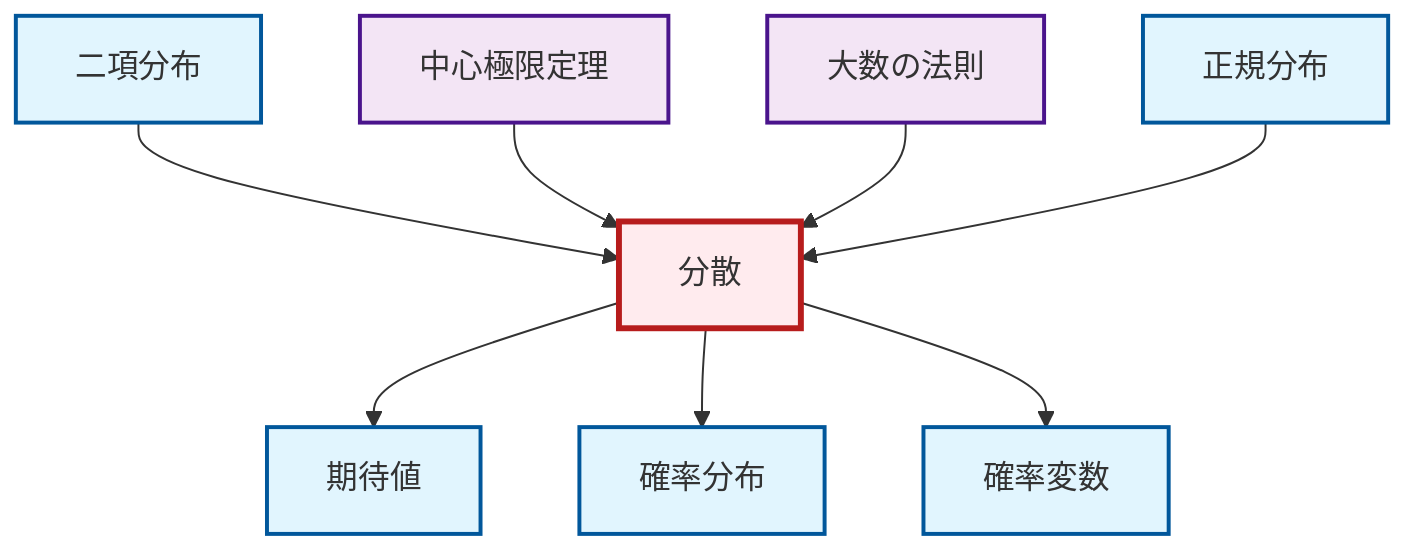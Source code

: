graph TD
    classDef definition fill:#e1f5fe,stroke:#01579b,stroke-width:2px
    classDef theorem fill:#f3e5f5,stroke:#4a148c,stroke-width:2px
    classDef axiom fill:#fff3e0,stroke:#e65100,stroke-width:2px
    classDef example fill:#e8f5e9,stroke:#1b5e20,stroke-width:2px
    classDef current fill:#ffebee,stroke:#b71c1c,stroke-width:3px
    def-expectation["期待値"]:::definition
    def-normal-distribution["正規分布"]:::definition
    thm-law-of-large-numbers["大数の法則"]:::theorem
    def-binomial-distribution["二項分布"]:::definition
    def-variance["分散"]:::definition
    def-random-variable["確率変数"]:::definition
    def-probability-distribution["確率分布"]:::definition
    thm-central-limit["中心極限定理"]:::theorem
    def-variance --> def-expectation
    def-binomial-distribution --> def-variance
    thm-central-limit --> def-variance
    thm-law-of-large-numbers --> def-variance
    def-variance --> def-probability-distribution
    def-normal-distribution --> def-variance
    def-variance --> def-random-variable
    class def-variance current